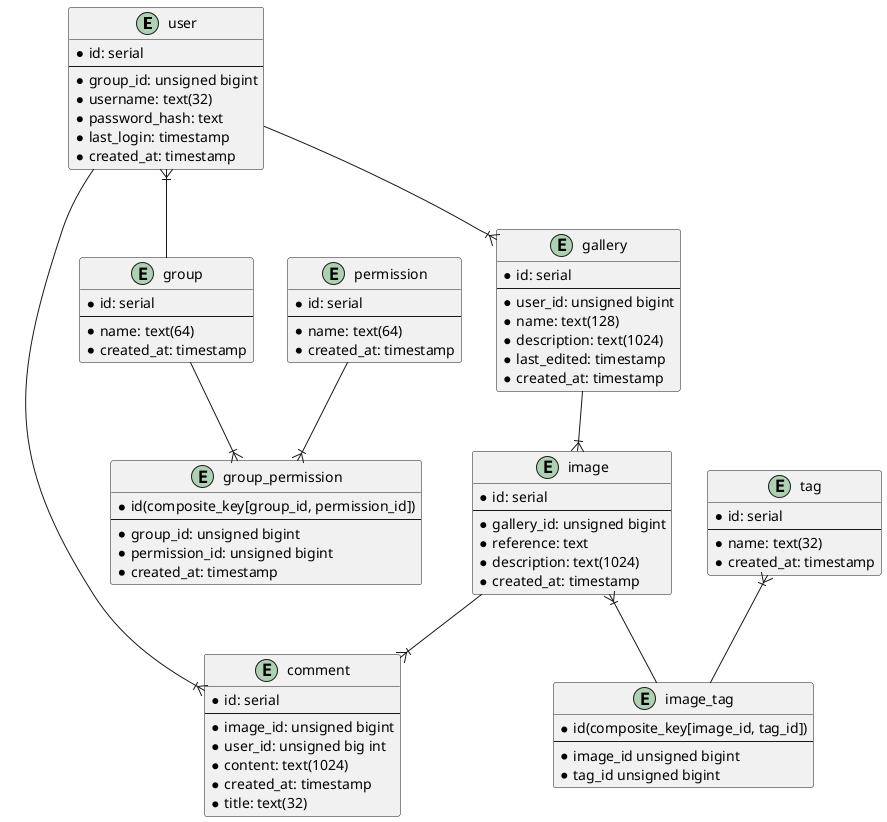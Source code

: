 @startuml
entity user {
  * id: serial
  --
  * group_id: unsigned bigint
  * username: text(32)
  * password_hash: text
  * last_login: timestamp
  * created_at: timestamp
}

entity group {
  * id: serial
  --
  * name: text(64)
  * created_at: timestamp
}

entity group_permission {
  * id(composite_key[group_id, permission_id])
  --
  * group_id: unsigned bigint
  * permission_id: unsigned bigint
  * created_at: timestamp 
}

entity permission {
  * id: serial
  --
  * name: text(64)
  * created_at: timestamp
}

entity gallery {
  * id: serial
  --
  * user_id: unsigned bigint
  * name: text(128)
  * description: text(1024)
  * last_edited: timestamp
  * created_at: timestamp
}

entity image {
  * id: serial
  --
  * gallery_id: unsigned bigint
  * reference: text
  * description: text(1024)
  * created_at: timestamp
}

entity comment{
  * id: serial
  --
  * image_id: unsigned bigint
  * user_id: unsigned big int
  * content: text(1024)
  * created_at: timestamp
  * title: text(32)
}

entity image_tag{
  * id(composite_key[image_id, tag_id])
  --
  *image_id unsigned bigint
  *tag_id unsigned bigint
}

entity tag {
  * id: serial
  --
  * name: text(32)
  * created_at: timestamp
} 


user    --|{ gallery
user    --|{ comment
gallery --|{ image
image   --|{ comment
image }|-- image_tag
tag }|-- image_tag

user }|-- group
group --|{ group_permission
permission --|{ group_permission

@enduml
